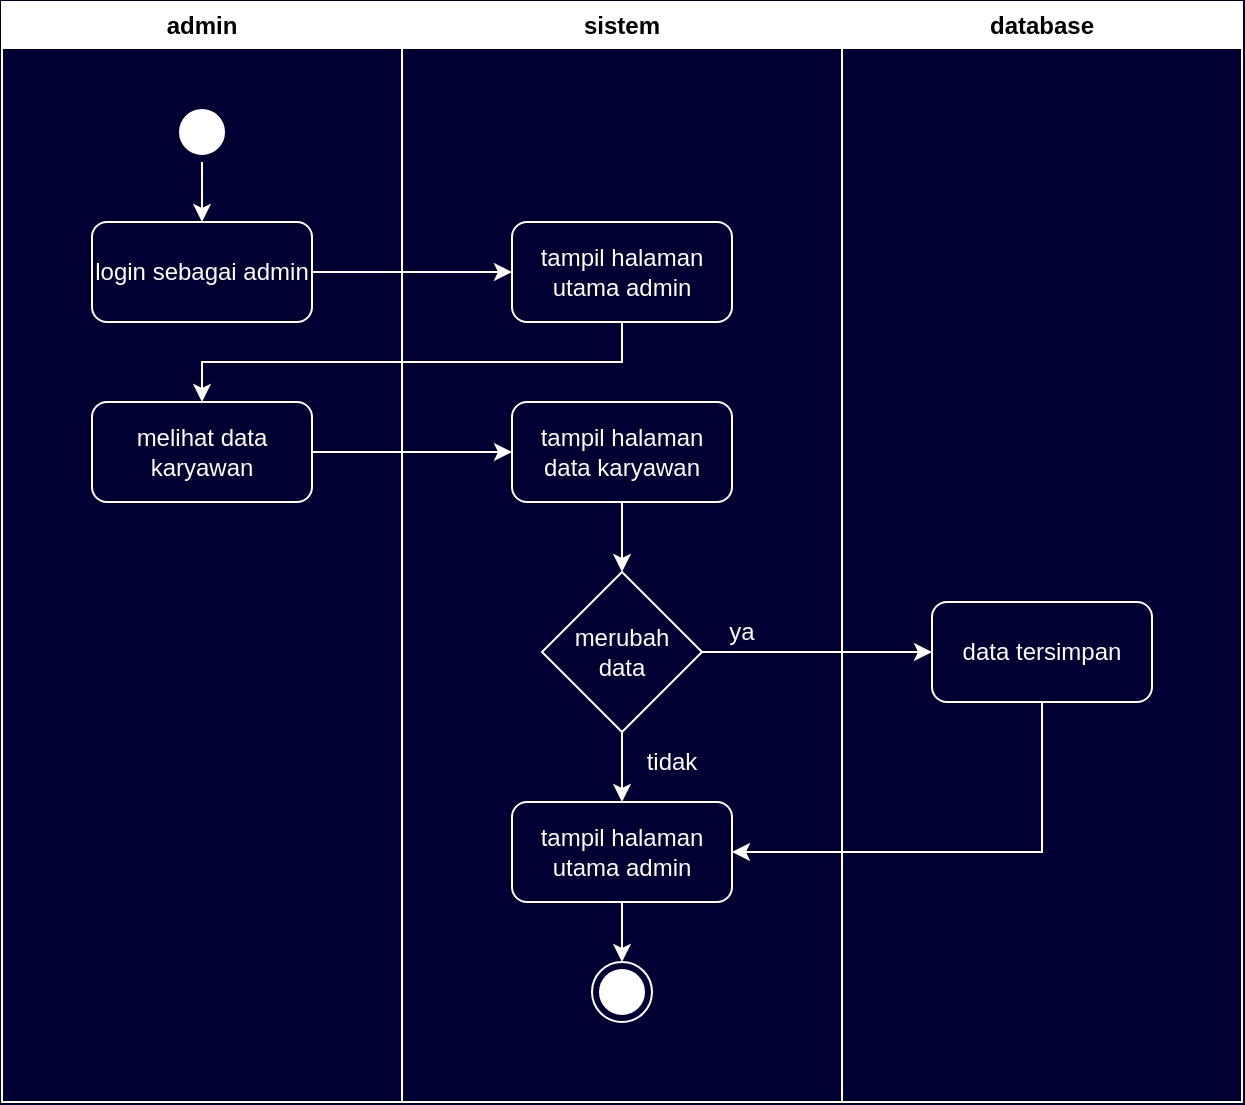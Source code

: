 <mxfile version="24.6.4" type="github">
  <diagram name="Page-1" id="_KQAKpd0hex_Py6dj3ck">
    <mxGraphModel dx="832" dy="491" grid="1" gridSize="10" guides="1" tooltips="1" connect="1" arrows="1" fold="1" page="1" pageScale="1" pageWidth="850" pageHeight="1100" background="#000033" math="0" shadow="0">
      <root>
        <mxCell id="0" />
        <mxCell id="1" parent="0" />
        <mxCell id="sQbAeRFy32RJSF6Tizpu-1" value="admin" style="swimlane;whiteSpace=wrap;html=1;strokeColor=#FFFFFF;" vertex="1" parent="1">
          <mxGeometry x="110" y="270" width="200" height="550" as="geometry" />
        </mxCell>
        <mxCell id="sQbAeRFy32RJSF6Tizpu-18" style="edgeStyle=orthogonalEdgeStyle;rounded=0;orthogonalLoop=1;jettySize=auto;html=1;exitX=0.5;exitY=1;exitDx=0;exitDy=0;entryX=0.5;entryY=0;entryDx=0;entryDy=0;strokeColor=#FFFFFF;" edge="1" parent="sQbAeRFy32RJSF6Tizpu-1" source="sQbAeRFy32RJSF6Tizpu-5" target="sQbAeRFy32RJSF6Tizpu-7">
          <mxGeometry relative="1" as="geometry" />
        </mxCell>
        <mxCell id="sQbAeRFy32RJSF6Tizpu-5" value="" style="ellipse;html=1;shape=startState;fillColor=#FFFFFF;strokeColor=#FFFFFF;" vertex="1" parent="sQbAeRFy32RJSF6Tizpu-1">
          <mxGeometry x="85" y="50" width="30" height="30" as="geometry" />
        </mxCell>
        <mxCell id="sQbAeRFy32RJSF6Tizpu-7" value="&lt;font color=&quot;#ffffff&quot;&gt;login sebagai admin&lt;/font&gt;" style="html=1;whiteSpace=wrap;fillColor=none;strokeColor=#FFFFFF;rounded=1;" vertex="1" parent="sQbAeRFy32RJSF6Tizpu-1">
          <mxGeometry x="45" y="110" width="110" height="50" as="geometry" />
        </mxCell>
        <mxCell id="sQbAeRFy32RJSF6Tizpu-10" value="&lt;font color=&quot;#ffffff&quot;&gt;melihat data karyawan&lt;/font&gt;" style="html=1;whiteSpace=wrap;fillColor=none;strokeColor=#FFFFFF;rounded=1;" vertex="1" parent="sQbAeRFy32RJSF6Tizpu-1">
          <mxGeometry x="45" y="200" width="110" height="50" as="geometry" />
        </mxCell>
        <mxCell id="sQbAeRFy32RJSF6Tizpu-2" value="sistem" style="swimlane;whiteSpace=wrap;html=1;strokeColor=#FFFFFF;" vertex="1" parent="1">
          <mxGeometry x="310" y="270" width="220" height="550" as="geometry" />
        </mxCell>
        <mxCell id="sQbAeRFy32RJSF6Tizpu-4" value="" style="ellipse;html=1;shape=endState;fillColor=#FFFFFF;strokeColor=#FFFFFF;" vertex="1" parent="sQbAeRFy32RJSF6Tizpu-2">
          <mxGeometry x="95" y="480" width="30" height="30" as="geometry" />
        </mxCell>
        <mxCell id="sQbAeRFy32RJSF6Tizpu-9" value="&lt;font color=&quot;#ffffff&quot;&gt;tampil halaman utama admin&lt;/font&gt;" style="html=1;whiteSpace=wrap;fillColor=none;strokeColor=#FFFFFF;rounded=1;" vertex="1" parent="sQbAeRFy32RJSF6Tizpu-2">
          <mxGeometry x="55" y="110" width="110" height="50" as="geometry" />
        </mxCell>
        <mxCell id="sQbAeRFy32RJSF6Tizpu-22" style="edgeStyle=orthogonalEdgeStyle;rounded=0;orthogonalLoop=1;jettySize=auto;html=1;exitX=0.5;exitY=1;exitDx=0;exitDy=0;entryX=0.5;entryY=0;entryDx=0;entryDy=0;strokeColor=#FFFFFF;" edge="1" parent="sQbAeRFy32RJSF6Tizpu-2" source="sQbAeRFy32RJSF6Tizpu-12" target="sQbAeRFy32RJSF6Tizpu-11">
          <mxGeometry relative="1" as="geometry" />
        </mxCell>
        <mxCell id="sQbAeRFy32RJSF6Tizpu-12" value="&lt;font color=&quot;#ffffff&quot;&gt;tampil halaman data karyawan&lt;/font&gt;" style="html=1;whiteSpace=wrap;fillColor=none;strokeColor=#FFFFFF;rounded=1;" vertex="1" parent="sQbAeRFy32RJSF6Tizpu-2">
          <mxGeometry x="55" y="200" width="110" height="50" as="geometry" />
        </mxCell>
        <mxCell id="sQbAeRFy32RJSF6Tizpu-24" style="edgeStyle=orthogonalEdgeStyle;rounded=0;orthogonalLoop=1;jettySize=auto;html=1;exitX=0.5;exitY=1;exitDx=0;exitDy=0;entryX=0.5;entryY=0;entryDx=0;entryDy=0;strokeColor=#FFFFFF;" edge="1" parent="sQbAeRFy32RJSF6Tizpu-2" source="sQbAeRFy32RJSF6Tizpu-11" target="sQbAeRFy32RJSF6Tizpu-17">
          <mxGeometry relative="1" as="geometry" />
        </mxCell>
        <mxCell id="sQbAeRFy32RJSF6Tizpu-11" value="&lt;font color=&quot;#ffffff&quot;&gt;merubah&lt;/font&gt;&lt;div&gt;&lt;font color=&quot;#ffffff&quot;&gt;data&lt;/font&gt;&lt;/div&gt;" style="rhombus;whiteSpace=wrap;html=1;fillColor=none;strokeColor=#FFFFFF;" vertex="1" parent="sQbAeRFy32RJSF6Tizpu-2">
          <mxGeometry x="70" y="285" width="80" height="80" as="geometry" />
        </mxCell>
        <mxCell id="sQbAeRFy32RJSF6Tizpu-27" style="edgeStyle=orthogonalEdgeStyle;rounded=0;orthogonalLoop=1;jettySize=auto;html=1;exitX=0.5;exitY=1;exitDx=0;exitDy=0;entryX=0.5;entryY=0;entryDx=0;entryDy=0;strokeColor=#FFFFFF;" edge="1" parent="sQbAeRFy32RJSF6Tizpu-2" source="sQbAeRFy32RJSF6Tizpu-17" target="sQbAeRFy32RJSF6Tizpu-4">
          <mxGeometry relative="1" as="geometry" />
        </mxCell>
        <mxCell id="sQbAeRFy32RJSF6Tizpu-17" value="&lt;font color=&quot;#ffffff&quot;&gt;tampil halaman utama admin&lt;/font&gt;" style="html=1;whiteSpace=wrap;fillColor=none;strokeColor=#FFFFFF;rounded=1;" vertex="1" parent="sQbAeRFy32RJSF6Tizpu-2">
          <mxGeometry x="55" y="400" width="110" height="50" as="geometry" />
        </mxCell>
        <mxCell id="sQbAeRFy32RJSF6Tizpu-28" value="&lt;font color=&quot;#ffffff&quot;&gt;ya&lt;/font&gt;" style="text;html=1;align=center;verticalAlign=middle;whiteSpace=wrap;rounded=0;" vertex="1" parent="sQbAeRFy32RJSF6Tizpu-2">
          <mxGeometry x="140" y="300" width="60" height="30" as="geometry" />
        </mxCell>
        <mxCell id="sQbAeRFy32RJSF6Tizpu-29" value="&lt;font color=&quot;#ffffff&quot;&gt;tidak&lt;/font&gt;" style="text;html=1;align=center;verticalAlign=middle;whiteSpace=wrap;rounded=0;" vertex="1" parent="sQbAeRFy32RJSF6Tizpu-2">
          <mxGeometry x="105" y="365" width="60" height="30" as="geometry" />
        </mxCell>
        <mxCell id="sQbAeRFy32RJSF6Tizpu-3" value="database" style="swimlane;whiteSpace=wrap;html=1;strokeColor=#FFFFFF;startSize=23;" vertex="1" parent="1">
          <mxGeometry x="530" y="270" width="200" height="550" as="geometry">
            <mxRectangle x="510" y="270" width="140" height="30" as="alternateBounds" />
          </mxGeometry>
        </mxCell>
        <mxCell id="sQbAeRFy32RJSF6Tizpu-15" value="&lt;font color=&quot;#ffffff&quot;&gt;data tersimpan&lt;/font&gt;" style="html=1;whiteSpace=wrap;fillColor=none;strokeColor=#FFFFFF;rounded=1;" vertex="1" parent="sQbAeRFy32RJSF6Tizpu-3">
          <mxGeometry x="45" y="300" width="110" height="50" as="geometry" />
        </mxCell>
        <mxCell id="sQbAeRFy32RJSF6Tizpu-19" style="edgeStyle=orthogonalEdgeStyle;rounded=0;orthogonalLoop=1;jettySize=auto;html=1;exitX=1;exitY=0.5;exitDx=0;exitDy=0;entryX=0;entryY=0.5;entryDx=0;entryDy=0;strokeColor=#FFFFFF;" edge="1" parent="1" source="sQbAeRFy32RJSF6Tizpu-7" target="sQbAeRFy32RJSF6Tizpu-9">
          <mxGeometry relative="1" as="geometry" />
        </mxCell>
        <mxCell id="sQbAeRFy32RJSF6Tizpu-20" style="edgeStyle=orthogonalEdgeStyle;rounded=0;orthogonalLoop=1;jettySize=auto;html=1;exitX=0.5;exitY=1;exitDx=0;exitDy=0;entryX=0.5;entryY=0;entryDx=0;entryDy=0;strokeColor=#FFFFFF;" edge="1" parent="1" source="sQbAeRFy32RJSF6Tizpu-9" target="sQbAeRFy32RJSF6Tizpu-10">
          <mxGeometry relative="1" as="geometry" />
        </mxCell>
        <mxCell id="sQbAeRFy32RJSF6Tizpu-21" style="edgeStyle=orthogonalEdgeStyle;rounded=0;orthogonalLoop=1;jettySize=auto;html=1;exitX=1;exitY=0.5;exitDx=0;exitDy=0;entryX=0;entryY=0.5;entryDx=0;entryDy=0;strokeColor=#FFFFFF;" edge="1" parent="1" source="sQbAeRFy32RJSF6Tizpu-10" target="sQbAeRFy32RJSF6Tizpu-12">
          <mxGeometry relative="1" as="geometry" />
        </mxCell>
        <mxCell id="sQbAeRFy32RJSF6Tizpu-23" style="edgeStyle=orthogonalEdgeStyle;rounded=0;orthogonalLoop=1;jettySize=auto;html=1;exitX=1;exitY=0.5;exitDx=0;exitDy=0;entryX=0;entryY=0.5;entryDx=0;entryDy=0;strokeColor=#FFFFFF;" edge="1" parent="1" source="sQbAeRFy32RJSF6Tizpu-11" target="sQbAeRFy32RJSF6Tizpu-15">
          <mxGeometry relative="1" as="geometry" />
        </mxCell>
        <mxCell id="sQbAeRFy32RJSF6Tizpu-25" style="edgeStyle=orthogonalEdgeStyle;rounded=0;orthogonalLoop=1;jettySize=auto;html=1;exitX=0.5;exitY=1;exitDx=0;exitDy=0;entryX=1;entryY=0.5;entryDx=0;entryDy=0;strokeColor=#FFFFFF;" edge="1" parent="1" source="sQbAeRFy32RJSF6Tizpu-15" target="sQbAeRFy32RJSF6Tizpu-17">
          <mxGeometry relative="1" as="geometry" />
        </mxCell>
      </root>
    </mxGraphModel>
  </diagram>
</mxfile>
